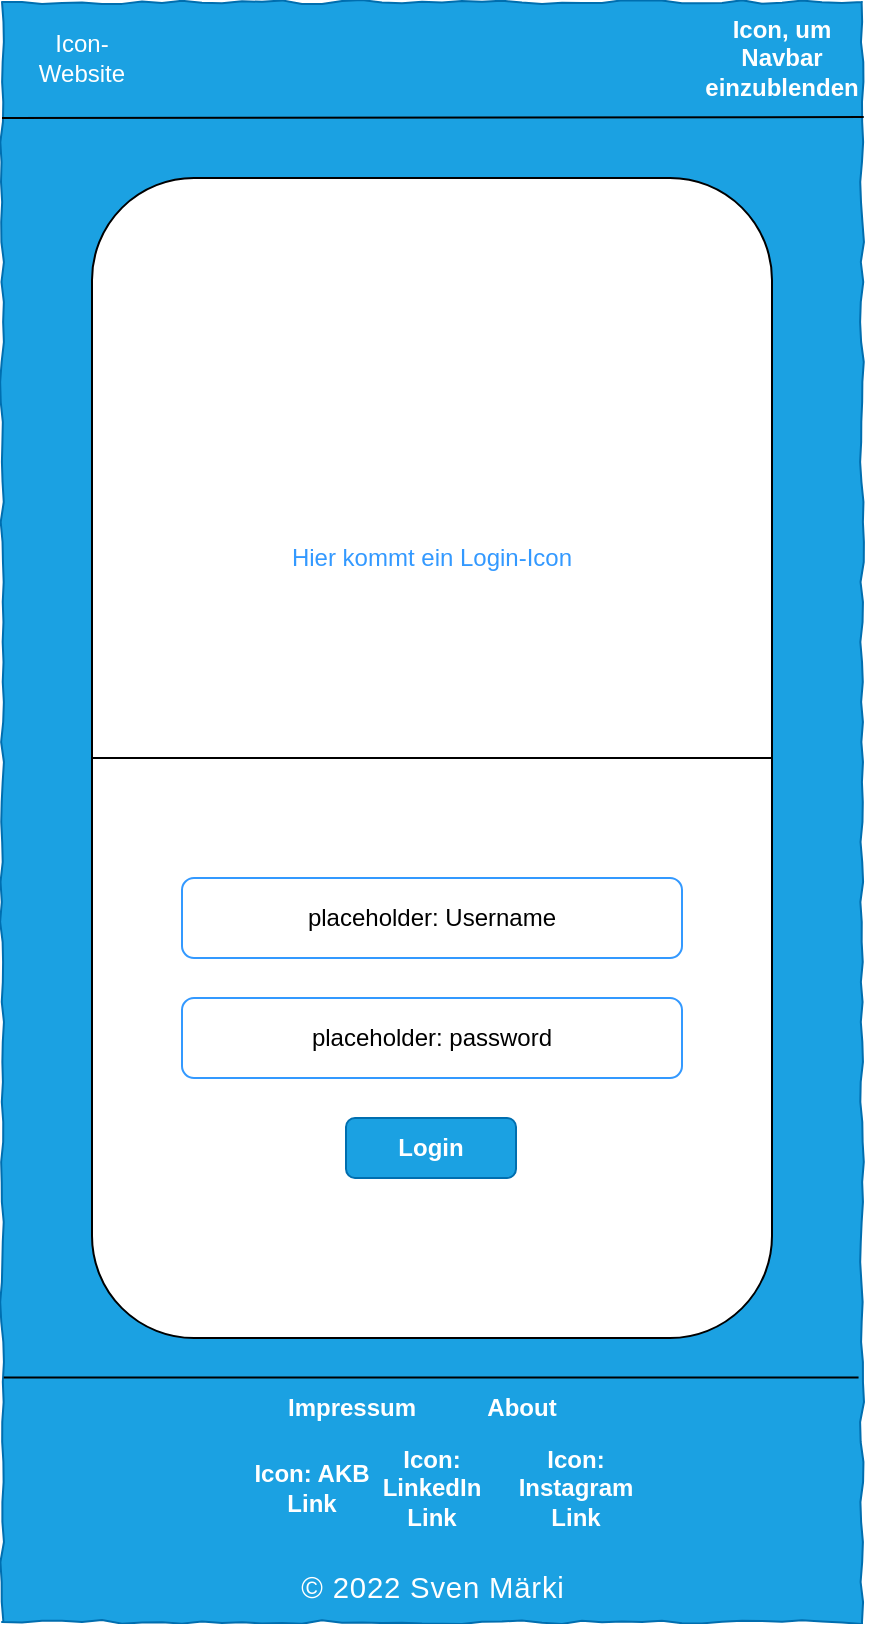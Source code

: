 <mxfile version="17.1.1" type="device" pages="6"><diagram id="uDrn2VAuS1iqTFzdgiH4" name="login.html"><mxGraphModel dx="1738" dy="1748" grid="1" gridSize="10" guides="1" tooltips="1" connect="1" arrows="1" fold="1" page="1" pageScale="1" pageWidth="1169" pageHeight="827" math="0" shadow="0"><root><mxCell id="0QZSMF7oNF9DKJpQphe0-0"/><mxCell id="0QZSMF7oNF9DKJpQphe0-1" parent="0QZSMF7oNF9DKJpQphe0-0"/><mxCell id="Nr0O8_KpBbtlm4_GWnCZ-0" value="" style="whiteSpace=wrap;html=1;rounded=0;shadow=0;labelBackgroundColor=none;strokeColor=#006EAF;strokeWidth=1;fillColor=#1ba1e2;fontFamily=Verdana;fontSize=12;fontColor=#ffffff;align=center;comic=1;rotation=0;fontStyle=1" parent="0QZSMF7oNF9DKJpQphe0-1" vertex="1"><mxGeometry x="370" y="-818" width="430" height="810" as="geometry"/></mxCell><mxCell id="rvAwYwOY7KPA7jyMaMHZ-0" value="" style="rounded=1;whiteSpace=wrap;html=1;" parent="0QZSMF7oNF9DKJpQphe0-1" vertex="1"><mxGeometry x="415" y="-730" width="340" height="580" as="geometry"/></mxCell><mxCell id="rvAwYwOY7KPA7jyMaMHZ-1" value="" style="endArrow=none;html=1;rounded=0;exitX=0;exitY=0.5;exitDx=0;exitDy=0;entryX=1;entryY=0.5;entryDx=0;entryDy=0;" parent="0QZSMF7oNF9DKJpQphe0-1" source="rvAwYwOY7KPA7jyMaMHZ-0" target="rvAwYwOY7KPA7jyMaMHZ-0" edge="1"><mxGeometry width="50" height="50" relative="1" as="geometry"><mxPoint x="640" y="-420" as="sourcePoint"/><mxPoint x="690" y="-470" as="targetPoint"/></mxGeometry></mxCell><mxCell id="rvAwYwOY7KPA7jyMaMHZ-2" value="placeholder: Username" style="rounded=1;whiteSpace=wrap;html=1;strokeColor=#3399FF;" parent="0QZSMF7oNF9DKJpQphe0-1" vertex="1"><mxGeometry x="460" y="-380" width="250" height="40" as="geometry"/></mxCell><mxCell id="rvAwYwOY7KPA7jyMaMHZ-3" value="placeholder: password" style="rounded=1;whiteSpace=wrap;html=1;strokeColor=#3399FF;" parent="0QZSMF7oNF9DKJpQphe0-1" vertex="1"><mxGeometry x="460" y="-320" width="250" height="40" as="geometry"/></mxCell><mxCell id="rvAwYwOY7KPA7jyMaMHZ-4" value="&lt;b&gt;Login&lt;/b&gt;" style="rounded=1;whiteSpace=wrap;html=1;fillColor=#1ba1e2;fontColor=#ffffff;strokeColor=#006EAF;" parent="0QZSMF7oNF9DKJpQphe0-1" vertex="1"><mxGeometry x="542" y="-260" width="85" height="30" as="geometry"/></mxCell><mxCell id="rvAwYwOY7KPA7jyMaMHZ-6" value="Noch keinen Account?" style="text;html=1;align=center;verticalAlign=middle;whiteSpace=wrap;rounded=0;fontStyle=1;fontColor=#FFFFFF;" parent="0QZSMF7oNF9DKJpQphe0-1" vertex="1"><mxGeometry x="537.5" y="-210" width="95" height="30" as="geometry"/></mxCell><mxCell id="rvAwYwOY7KPA7jyMaMHZ-9" value="&lt;font color=&quot;#3399ff&quot;&gt;Hier kommt ein Login-Icon&lt;/font&gt;" style="text;html=1;strokeColor=none;fillColor=none;align=center;verticalAlign=middle;whiteSpace=wrap;rounded=0;fontColor=#FFFFFF;" parent="0QZSMF7oNF9DKJpQphe0-1" vertex="1"><mxGeometry x="505" y="-600" width="160" height="120" as="geometry"/></mxCell><mxCell id="bfVQ_X5eumAbaHClw9Iv-0" value="" style="endArrow=none;html=1;rounded=0;fontColor=#FFFFFF;entryX=0.002;entryY=0.849;entryDx=0;entryDy=0;entryPerimeter=0;exitX=0.996;exitY=0.849;exitDx=0;exitDy=0;exitPerimeter=0;" parent="0QZSMF7oNF9DKJpQphe0-1" edge="1" target="Nr0O8_KpBbtlm4_GWnCZ-0" source="Nr0O8_KpBbtlm4_GWnCZ-0"><mxGeometry width="50" height="50" relative="1" as="geometry"><mxPoint x="800" y="-100" as="sourcePoint"/><mxPoint x="370" y="-100" as="targetPoint"/><Array as="points"/></mxGeometry></mxCell><mxCell id="3Tgw71qf3pjT22XTwHvk-0" value="&lt;span lang=&quot;DE-CH&quot; style=&quot;font-size: 11.0pt ; font-family: &amp;#34;arial&amp;#34; , sans-serif ; letter-spacing: 0.3pt&quot;&gt;© 2022 Sven Märki&lt;/span&gt;" style="text;html=1;strokeColor=none;fillColor=none;align=center;verticalAlign=middle;whiteSpace=wrap;rounded=0;labelBackgroundColor=none;fontColor=#FFFFFF;" parent="0QZSMF7oNF9DKJpQphe0-1" vertex="1"><mxGeometry x="517.5" y="-40" width="135" height="30" as="geometry"/></mxCell><mxCell id="-38mVU4Avw8Ag-d1LNGX-0" value="Icon: LinkedIn Link" style="text;html=1;strokeColor=none;fillColor=none;align=center;verticalAlign=middle;whiteSpace=wrap;rounded=0;labelBackgroundColor=none;fontColor=#FFFFFF;fontStyle=1" parent="0QZSMF7oNF9DKJpQphe0-1" vertex="1"><mxGeometry x="555" y="-90" width="60" height="30" as="geometry"/></mxCell><mxCell id="aXI9LmrVZyFIU83ISth0-0" value="Icon: Instagram Link" style="text;html=1;strokeColor=none;fillColor=none;align=center;verticalAlign=middle;whiteSpace=wrap;rounded=0;labelBackgroundColor=none;fontColor=#FFFFFF;fontStyle=1" parent="0QZSMF7oNF9DKJpQphe0-1" vertex="1"><mxGeometry x="627" y="-90" width="60" height="30" as="geometry"/></mxCell><mxCell id="aXI9LmrVZyFIU83ISth0-1" value="Icon: AKB Link" style="text;html=1;strokeColor=none;fillColor=none;align=center;verticalAlign=middle;whiteSpace=wrap;rounded=0;labelBackgroundColor=none;fontColor=#FFFFFF;fontStyle=1" parent="0QZSMF7oNF9DKJpQphe0-1" vertex="1"><mxGeometry x="495" y="-90" width="60" height="30" as="geometry"/></mxCell><mxCell id="uGEtUvYd-7pW34ZJV0po-0" value="Impressum" style="text;html=1;strokeColor=none;fillColor=none;align=center;verticalAlign=middle;whiteSpace=wrap;rounded=0;labelBackgroundColor=none;fontColor=#FFFFFF;fontStyle=1" parent="0QZSMF7oNF9DKJpQphe0-1" vertex="1"><mxGeometry x="515" y="-130" width="60" height="30" as="geometry"/></mxCell><mxCell id="JUR1ePd3QZCk-42pqRSl-0" value="&lt;b&gt;About&lt;/b&gt;" style="text;html=1;strokeColor=none;fillColor=none;align=center;verticalAlign=middle;whiteSpace=wrap;rounded=0;labelBackgroundColor=none;fontColor=#FFFFFF;" parent="0QZSMF7oNF9DKJpQphe0-1" vertex="1"><mxGeometry x="600" y="-130" width="60" height="30" as="geometry"/></mxCell><mxCell id="yXPVRcRyI4J-ZI_I9Owb-0" value="" style="endArrow=none;html=1;rounded=0;exitX=0;exitY=0.5;exitDx=0;exitDy=0;entryX=1.002;entryY=0.071;entryDx=0;entryDy=0;entryPerimeter=0;" edge="1" parent="0QZSMF7oNF9DKJpQphe0-1" target="Nr0O8_KpBbtlm4_GWnCZ-0"><mxGeometry width="50" height="50" relative="1" as="geometry"><mxPoint x="370" y="-760" as="sourcePoint"/><mxPoint x="710" y="-760" as="targetPoint"/></mxGeometry></mxCell><mxCell id="yXPVRcRyI4J-ZI_I9Owb-3" value="Icon, um Navbar einzublenden" style="text;html=1;strokeColor=none;fillColor=none;align=center;verticalAlign=middle;whiteSpace=wrap;rounded=0;labelBackgroundColor=none;fontColor=#FFFFFF;fontStyle=1" vertex="1" parent="0QZSMF7oNF9DKJpQphe0-1"><mxGeometry x="730" y="-810" width="60" height="40" as="geometry"/></mxCell><mxCell id="-ZuN7m5ltg0YtWaAyHYk-0" value="Icon-Website" style="text;html=1;strokeColor=none;fillColor=none;align=center;verticalAlign=middle;whiteSpace=wrap;rounded=0;fontColor=#FFFFFF;" vertex="1" parent="0QZSMF7oNF9DKJpQphe0-1"><mxGeometry x="380" y="-815" width="60" height="50" as="geometry"/></mxCell></root></mxGraphModel></diagram><diagram id="C6HWnx5iGKoL6EBo_3Ok" name="signUp.html"><mxGraphModel dx="1676" dy="2543" grid="1" gridSize="10" guides="1" tooltips="1" connect="1" arrows="1" fold="1" page="1" pageScale="1" pageWidth="1169" pageHeight="827" math="0" shadow="0"><root><mxCell id="OIQXO7YFe0rKXT1aYDIG-0"/><mxCell id="OIQXO7YFe0rKXT1aYDIG-1" parent="OIQXO7YFe0rKXT1aYDIG-0"/><mxCell id="gTWdghOhBY9E2PQ9JGUL-0" value="" style="whiteSpace=wrap;html=1;rounded=0;shadow=0;labelBackgroundColor=none;strokeColor=#006EAF;strokeWidth=1;fillColor=#1ba1e2;fontFamily=Verdana;fontSize=12;fontColor=#ffffff;align=center;comic=1;rotation=0;" parent="OIQXO7YFe0rKXT1aYDIG-1" vertex="1"><mxGeometry x="370" y="-850" width="430" height="842" as="geometry"/></mxCell><mxCell id="gTWdghOhBY9E2PQ9JGUL-1" value="" style="rounded=1;whiteSpace=wrap;html=1;" parent="OIQXO7YFe0rKXT1aYDIG-1" vertex="1"><mxGeometry x="415" y="-740" width="340" height="570" as="geometry"/></mxCell><mxCell id="gTWdghOhBY9E2PQ9JGUL-3" value="placeholder:E-Mail" style="rounded=1;whiteSpace=wrap;html=1;strokeColor=#3399FF;" parent="OIQXO7YFe0rKXT1aYDIG-1" vertex="1"><mxGeometry x="446.25" y="-330" width="287.5" height="40" as="geometry"/></mxCell><mxCell id="gTWdghOhBY9E2PQ9JGUL-5" value="&lt;b&gt;Login&lt;/b&gt;" style="rounded=1;whiteSpace=wrap;html=1;fillColor=#1ba1e2;fontColor=#ffffff;strokeColor=#006EAF;" parent="OIQXO7YFe0rKXT1aYDIG-1" vertex="1"><mxGeometry x="542.5" y="-230" width="85" height="30" as="geometry"/></mxCell><mxCell id="TWF0wCTOI8uKhqfVEgQm-2" value="&lt;font color=&quot;#33001a&quot;&gt;placeholder: Nachname&lt;/font&gt;" style="rounded=1;whiteSpace=wrap;html=1;strokeColor=#3399FF;" parent="OIQXO7YFe0rKXT1aYDIG-1" vertex="1"><mxGeometry x="600" y="-434" width="133.75" height="40" as="geometry"/></mxCell><mxCell id="TWF0wCTOI8uKhqfVEgQm-4" value="&lt;font color=&quot;#33001a&quot;&gt;placeholder: Vorname&lt;/font&gt;" style="rounded=1;whiteSpace=wrap;html=1;fillColor=#FFFFFF;fontColor=#ffffff;strokeColor=#3399FF;gradientColor=none;" parent="OIQXO7YFe0rKXT1aYDIG-1" vertex="1"><mxGeometry x="441.25" y="-434" width="133.75" height="40" as="geometry"/></mxCell><mxCell id="TWF0wCTOI8uKhqfVEgQm-5" value="placeholder:Geburtsdatum" style="rounded=1;whiteSpace=wrap;html=1;strokeColor=#3399FF;" parent="OIQXO7YFe0rKXT1aYDIG-1" vertex="1"><mxGeometry x="446.25" y="-380" width="287.5" height="40" as="geometry"/></mxCell><mxCell id="TWF0wCTOI8uKhqfVEgQm-6" value="placeholder: password" style="rounded=1;whiteSpace=wrap;html=1;strokeColor=#3399FF;" parent="OIQXO7YFe0rKXT1aYDIG-1" vertex="1"><mxGeometry x="446.25" y="-280" width="287.5" height="40" as="geometry"/></mxCell><mxCell id="FZK2IjM4hmFi1d_2ONZW-0" value="" style="endArrow=none;html=1;rounded=0;exitX=0;exitY=0.5;exitDx=0;exitDy=0;entryX=1;entryY=0.5;entryDx=0;entryDy=0;" parent="OIQXO7YFe0rKXT1aYDIG-1" edge="1"><mxGeometry width="50" height="50" relative="1" as="geometry"><mxPoint x="415" y="-460" as="sourcePoint"/><mxPoint x="755" y="-460" as="targetPoint"/></mxGeometry></mxCell><mxCell id="DATHxEKbfQeFnkciLBzh-0" value="&lt;font color=&quot;#3399ff&quot;&gt;Hier kommt ein Login-Icon&lt;/font&gt;" style="text;html=1;strokeColor=none;fillColor=none;align=center;verticalAlign=middle;whiteSpace=wrap;rounded=0;fontColor=#ffffff;" parent="OIQXO7YFe0rKXT1aYDIG-1" vertex="1"><mxGeometry x="505" y="-650" width="160" height="120" as="geometry"/></mxCell><mxCell id="lUcJc9Gj1h1EmwI8CWzh-0" value="" style="endArrow=none;html=1;rounded=0;fontColor=#FFFFFF;entryX=0.002;entryY=0.849;entryDx=0;entryDy=0;entryPerimeter=0;exitX=0.996;exitY=0.849;exitDx=0;exitDy=0;exitPerimeter=0;" edge="1" parent="OIQXO7YFe0rKXT1aYDIG-1"><mxGeometry width="50" height="50" relative="1" as="geometry"><mxPoint x="798.28" y="-130.31" as="sourcePoint"/><mxPoint x="370.86" y="-130.31" as="targetPoint"/><Array as="points"/></mxGeometry></mxCell><mxCell id="lUcJc9Gj1h1EmwI8CWzh-1" value="&lt;span lang=&quot;DE-CH&quot; style=&quot;font-size: 11.0pt ; font-family: &amp;#34;arial&amp;#34; , sans-serif ; letter-spacing: 0.3pt&quot;&gt;© 2022 Sven Märki&lt;/span&gt;" style="text;html=1;strokeColor=none;fillColor=none;align=center;verticalAlign=middle;whiteSpace=wrap;rounded=0;labelBackgroundColor=none;fontColor=#FFFFFF;" vertex="1" parent="OIQXO7YFe0rKXT1aYDIG-1"><mxGeometry x="517.5" y="-40" width="135" height="30" as="geometry"/></mxCell><mxCell id="lUcJc9Gj1h1EmwI8CWzh-2" value="Icon: LinkedIn Link" style="text;html=1;strokeColor=none;fillColor=none;align=center;verticalAlign=middle;whiteSpace=wrap;rounded=0;labelBackgroundColor=none;fontColor=#FFFFFF;fontStyle=1" vertex="1" parent="OIQXO7YFe0rKXT1aYDIG-1"><mxGeometry x="555" y="-90" width="60" height="30" as="geometry"/></mxCell><mxCell id="lUcJc9Gj1h1EmwI8CWzh-3" value="Icon: Instagram Link" style="text;html=1;strokeColor=none;fillColor=none;align=center;verticalAlign=middle;whiteSpace=wrap;rounded=0;labelBackgroundColor=none;fontColor=#FFFFFF;fontStyle=1" vertex="1" parent="OIQXO7YFe0rKXT1aYDIG-1"><mxGeometry x="627" y="-90" width="60" height="30" as="geometry"/></mxCell><mxCell id="lUcJc9Gj1h1EmwI8CWzh-4" value="Icon: AKB Link" style="text;html=1;strokeColor=none;fillColor=none;align=center;verticalAlign=middle;whiteSpace=wrap;rounded=0;labelBackgroundColor=none;fontColor=#FFFFFF;fontStyle=1" vertex="1" parent="OIQXO7YFe0rKXT1aYDIG-1"><mxGeometry x="495" y="-90" width="60" height="30" as="geometry"/></mxCell><mxCell id="lUcJc9Gj1h1EmwI8CWzh-5" value="Impressum" style="text;html=1;strokeColor=none;fillColor=none;align=center;verticalAlign=middle;whiteSpace=wrap;rounded=0;labelBackgroundColor=none;fontColor=#FFFFFF;fontStyle=1" vertex="1" parent="OIQXO7YFe0rKXT1aYDIG-1"><mxGeometry x="515" y="-130" width="60" height="30" as="geometry"/></mxCell><mxCell id="lUcJc9Gj1h1EmwI8CWzh-6" value="&lt;b&gt;About&lt;/b&gt;" style="text;html=1;strokeColor=none;fillColor=none;align=center;verticalAlign=middle;whiteSpace=wrap;rounded=0;labelBackgroundColor=none;fontColor=#FFFFFF;" vertex="1" parent="OIQXO7YFe0rKXT1aYDIG-1"><mxGeometry x="600" y="-130" width="60" height="30" as="geometry"/></mxCell><mxCell id="kJJpol7NvJTwwe18OhTW-0" value="" style="endArrow=none;html=1;rounded=0;exitX=0;exitY=0.5;exitDx=0;exitDy=0;entryX=1.002;entryY=0.071;entryDx=0;entryDy=0;entryPerimeter=0;" edge="1" parent="OIQXO7YFe0rKXT1aYDIG-1"><mxGeometry width="50" height="50" relative="1" as="geometry"><mxPoint x="370" y="-777" as="sourcePoint"/><mxPoint x="800.86" y="-777.49" as="targetPoint"/></mxGeometry></mxCell><mxCell id="kJJpol7NvJTwwe18OhTW-1" value="Icon, um Navbar einzublenden" style="text;html=1;strokeColor=none;fillColor=none;align=center;verticalAlign=middle;whiteSpace=wrap;rounded=0;labelBackgroundColor=none;fontColor=#FFFFFF;fontStyle=1" vertex="1" parent="OIQXO7YFe0rKXT1aYDIG-1"><mxGeometry x="730" y="-827" width="60" height="40" as="geometry"/></mxCell><mxCell id="ZhcCIF_MdkpiSE1QCXMY-0" value="Icon-Website" style="text;html=1;strokeColor=none;fillColor=none;align=center;verticalAlign=middle;whiteSpace=wrap;rounded=0;fontColor=#FFFFFF;" vertex="1" parent="OIQXO7YFe0rKXT1aYDIG-1"><mxGeometry x="381.25" y="-832" width="60" height="50" as="geometry"/></mxCell></root></mxGraphModel></diagram><diagram id="jwr7mrslD7U71PvZVnmD" name="home.html"><mxGraphModel dx="2760" dy="2374" grid="1" gridSize="10" guides="1" tooltips="1" connect="1" arrows="1" fold="1" page="1" pageScale="1" pageWidth="1169" pageHeight="827" math="0" shadow="0"><root><mxCell id="Pl6siS6iw_VrmpaXXn27-0"/><mxCell id="Pl6siS6iw_VrmpaXXn27-1" parent="Pl6siS6iw_VrmpaXXn27-0"/><mxCell id="IbfxGUN8EWHcuCFl781H-0" value="" style="whiteSpace=wrap;html=1;rounded=0;shadow=0;labelBackgroundColor=none;strokeColor=#006EAF;strokeWidth=1;fillColor=#1ba1e2;fontFamily=Verdana;fontSize=12;fontColor=#ffffff;align=center;comic=1;rotation=0;" parent="Pl6siS6iw_VrmpaXXn27-1" vertex="1"><mxGeometry x="340" y="-818" width="430" height="810" as="geometry"/></mxCell><mxCell id="IbfxGUN8EWHcuCFl781H-1" value="" style="endArrow=none;html=1;rounded=0;fontColor=#FFFFFF;entryX=-0.001;entryY=0.089;entryDx=0;entryDy=0;entryPerimeter=0;exitX=1.001;exitY=0.092;exitDx=0;exitDy=0;exitPerimeter=0;" parent="Pl6siS6iw_VrmpaXXn27-1" source="IbfxGUN8EWHcuCFl781H-0" target="IbfxGUN8EWHcuCFl781H-0" edge="1"><mxGeometry width="50" height="50" relative="1" as="geometry"><mxPoint x="1080" y="-728" as="sourcePoint"/><mxPoint x="20" y="-728" as="targetPoint"/><Array as="points"/></mxGeometry></mxCell><mxCell id="IbfxGUN8EWHcuCFl781H-3" value="" style="rounded=1;whiteSpace=wrap;html=1;labelBackgroundColor=#33001A;fontColor=#FFFFFF;" parent="Pl6siS6iw_VrmpaXXn27-1" vertex="1"><mxGeometry x="370" y="-720" width="370" height="575" as="geometry"/></mxCell><mxCell id="IbfxGUN8EWHcuCFl781H-4" value="" style="endArrow=none;html=1;rounded=0;fontColor=#FFFFFF;" parent="Pl6siS6iw_VrmpaXXn27-1" edge="1"><mxGeometry width="50" height="50" relative="1" as="geometry"><mxPoint x="770" y="-120" as="sourcePoint"/><mxPoint x="340" y="-120" as="targetPoint"/><Array as="points"/></mxGeometry></mxCell><mxCell id="IbfxGUN8EWHcuCFl781H-5" value="Impressum" style="text;html=1;strokeColor=none;fillColor=none;align=center;verticalAlign=middle;whiteSpace=wrap;rounded=0;labelBackgroundColor=none;fontColor=#FFFFFF;fontStyle=1" parent="Pl6siS6iw_VrmpaXXn27-1" vertex="1"><mxGeometry x="480" y="-120" width="60" height="30" as="geometry"/></mxCell><mxCell id="IbfxGUN8EWHcuCFl781H-6" value="&lt;b&gt;About&lt;/b&gt;" style="text;html=1;strokeColor=none;fillColor=none;align=center;verticalAlign=middle;whiteSpace=wrap;rounded=0;labelBackgroundColor=none;fontColor=#FFFFFF;" parent="Pl6siS6iw_VrmpaXXn27-1" vertex="1"><mxGeometry x="555" y="-120" width="60" height="30" as="geometry"/></mxCell><mxCell id="IbfxGUN8EWHcuCFl781H-7" value="&lt;span lang=&quot;DE-CH&quot; style=&quot;font-size: 11.0pt ; font-family: &amp;#34;arial&amp;#34; , sans-serif ; letter-spacing: 0.3pt&quot;&gt;© 2022 Sven Märki&lt;/span&gt;" style="text;html=1;strokeColor=none;fillColor=none;align=center;verticalAlign=middle;whiteSpace=wrap;rounded=0;labelBackgroundColor=none;fontColor=#FFFFFF;" parent="Pl6siS6iw_VrmpaXXn27-1" vertex="1"><mxGeometry x="480" y="-38" width="135" height="30" as="geometry"/></mxCell><mxCell id="IbfxGUN8EWHcuCFl781H-8" value="Icon: LinkedIn Link" style="text;html=1;strokeColor=none;fillColor=none;align=center;verticalAlign=middle;whiteSpace=wrap;rounded=0;labelBackgroundColor=none;fontColor=#FFFFFF;fontStyle=1" parent="Pl6siS6iw_VrmpaXXn27-1" vertex="1"><mxGeometry x="585" y="-80" width="60" height="30" as="geometry"/></mxCell><mxCell id="IbfxGUN8EWHcuCFl781H-9" value="Icon: Instagram Link" style="text;html=1;strokeColor=none;fillColor=none;align=center;verticalAlign=middle;whiteSpace=wrap;rounded=0;labelBackgroundColor=none;fontColor=#FFFFFF;fontStyle=1" parent="Pl6siS6iw_VrmpaXXn27-1" vertex="1"><mxGeometry x="520" y="-80" width="60" height="30" as="geometry"/></mxCell><mxCell id="IbfxGUN8EWHcuCFl781H-10" value="Icon: AKB Link" style="text;html=1;strokeColor=none;fillColor=none;align=center;verticalAlign=middle;whiteSpace=wrap;rounded=0;labelBackgroundColor=none;fontColor=#FFFFFF;fontStyle=1" parent="Pl6siS6iw_VrmpaXXn27-1" vertex="1"><mxGeometry x="460" y="-80" width="60" height="30" as="geometry"/></mxCell><mxCell id="IbfxGUN8EWHcuCFl781H-11" value="Icon-Website" style="text;html=1;strokeColor=none;fillColor=none;align=center;verticalAlign=middle;whiteSpace=wrap;rounded=0;fontColor=#FFFFFF;" parent="Pl6siS6iw_VrmpaXXn27-1" vertex="1"><mxGeometry x="350" y="-808" width="60" height="50" as="geometry"/></mxCell><mxCell id="nAFttpQR75Tgv8HGsGZ7-0" value="&lt;p class=&quot;MsoNormal&quot;&gt;&lt;font style=&quot;font-size: 25px&quot;&gt;URL Finder is a website where you can save web links with a picture and&lt;br/&gt;a description. Unlike your browser's bookmarks, the links open immediately in a&lt;br/&gt;new tab. With your own login, you can start right away!&lt;/font&gt;&lt;/p&gt;" style="text;html=1;strokeColor=none;fillColor=none;align=center;verticalAlign=middle;whiteSpace=wrap;rounded=0;labelBackgroundColor=none;fontSize=11;fontColor=#33001A;" parent="Pl6siS6iw_VrmpaXXn27-1" vertex="1"><mxGeometry x="395" y="-690" width="320" height="260" as="geometry"/></mxCell><mxCell id="nAFttpQR75Tgv8HGsGZ7-1" value="Bild vom Logo" style="rounded=0;whiteSpace=wrap;html=1;labelBackgroundColor=none;fontSize=25;fontColor=#33001A;" parent="Pl6siS6iw_VrmpaXXn27-1" vertex="1"><mxGeometry x="425" y="-390" width="250" height="210" as="geometry"/></mxCell><mxCell id="oTQi-9Wu61X-GVjbYd7A-0" value="Icon, um Navbar einzublenden" style="text;html=1;strokeColor=none;fillColor=none;align=center;verticalAlign=middle;whiteSpace=wrap;rounded=0;labelBackgroundColor=none;fontColor=#FFFFFF;fontStyle=1" vertex="1" parent="Pl6siS6iw_VrmpaXXn27-1"><mxGeometry x="700" y="-803" width="60" height="40" as="geometry"/></mxCell></root></mxGraphModel></diagram><diagram name="links.html" id="03018318-947c-dd8e-b7a3-06fadd420f32"><mxGraphModel dx="2015" dy="1768" grid="1" gridSize="10" guides="1" tooltips="1" connect="1" arrows="1" fold="1" page="1" pageScale="1" pageWidth="1100" pageHeight="850" background="none" math="0" shadow="0"><root><mxCell id="0"/><mxCell id="1" parent="0"/><mxCell id="14GZftbFX1iDtd89JR-C-1" value="" style="whiteSpace=wrap;html=1;rounded=0;shadow=0;labelBackgroundColor=none;strokeColor=#006EAF;strokeWidth=1;fillColor=#1ba1e2;fontFamily=Verdana;fontSize=12;fontColor=#ffffff;align=center;comic=1;rotation=0;" parent="1" vertex="1"><mxGeometry x="340" y="-830" width="420" height="810" as="geometry"/></mxCell><mxCell id="6IoZguFlgctDeqLVOALo-1" value="" style="endArrow=none;html=1;rounded=0;fontColor=#FFFFFF;entryX=-0.001;entryY=0.089;entryDx=0;entryDy=0;entryPerimeter=0;exitX=1.001;exitY=0.092;exitDx=0;exitDy=0;exitPerimeter=0;" parent="1" source="14GZftbFX1iDtd89JR-C-1" target="14GZftbFX1iDtd89JR-C-1" edge="1"><mxGeometry width="50" height="50" relative="1" as="geometry"><mxPoint x="1080" y="-740" as="sourcePoint"/><mxPoint x="20" y="-740" as="targetPoint"/><Array as="points"/></mxGeometry></mxCell><mxCell id="6IoZguFlgctDeqLVOALo-4" value="" style="rounded=1;whiteSpace=wrap;html=1;labelBackgroundColor=#33001A;fontColor=#FFFFFF;" parent="1" vertex="1"><mxGeometry x="370" y="-750" width="360" height="615" as="geometry"/></mxCell><mxCell id="6IoZguFlgctDeqLVOALo-5" value="" style="endArrow=none;html=1;rounded=0;fontColor=#FFFFFF;" parent="1" edge="1"><mxGeometry width="50" height="50" relative="1" as="geometry"><mxPoint x="760" y="-130" as="sourcePoint"/><mxPoint x="340" y="-130" as="targetPoint"/><Array as="points"/></mxGeometry></mxCell><mxCell id="6IoZguFlgctDeqLVOALo-6" value="Impressum" style="text;html=1;strokeColor=none;fillColor=none;align=center;verticalAlign=middle;whiteSpace=wrap;rounded=0;labelBackgroundColor=none;fontColor=#FFFFFF;fontStyle=1" parent="1" vertex="1"><mxGeometry x="480" y="-130" width="60" height="30" as="geometry"/></mxCell><mxCell id="6IoZguFlgctDeqLVOALo-7" value="&lt;b&gt;About&lt;/b&gt;" style="text;html=1;strokeColor=none;fillColor=none;align=center;verticalAlign=middle;whiteSpace=wrap;rounded=0;labelBackgroundColor=none;fontColor=#FFFFFF;" parent="1" vertex="1"><mxGeometry x="560" y="-130" width="60" height="30" as="geometry"/></mxCell><mxCell id="6IoZguFlgctDeqLVOALo-8" value="&lt;span lang=&quot;DE-CH&quot; style=&quot;font-size: 11.0pt ; font-family: &amp;#34;arial&amp;#34; , sans-serif ; letter-spacing: 0.3pt&quot;&gt;© 2022 Sven Märki&lt;/span&gt;" style="text;html=1;strokeColor=none;fillColor=#1ba1e2;align=center;verticalAlign=middle;whiteSpace=wrap;rounded=0;labelBackgroundColor=none;fontColor=#ffffff;" parent="1" vertex="1"><mxGeometry x="470" y="-50" width="135" height="30" as="geometry"/></mxCell><mxCell id="6IoZguFlgctDeqLVOALo-12" value="Icon: LinkedIn Link" style="text;html=1;strokeColor=none;fillColor=none;align=center;verticalAlign=middle;whiteSpace=wrap;rounded=0;labelBackgroundColor=none;fontColor=#FFFFFF;fontStyle=1" parent="1" vertex="1"><mxGeometry x="570" y="-90" width="60" height="30" as="geometry"/></mxCell><mxCell id="6IoZguFlgctDeqLVOALo-13" value="Icon: Instagram Link" style="text;html=1;strokeColor=none;fillColor=none;align=center;verticalAlign=middle;whiteSpace=wrap;rounded=0;labelBackgroundColor=none;fontColor=#FFFFFF;fontStyle=1" parent="1" vertex="1"><mxGeometry x="510" y="-90" width="60" height="30" as="geometry"/></mxCell><mxCell id="6IoZguFlgctDeqLVOALo-14" value="Icon: AKB Link" style="text;html=1;strokeColor=none;fillColor=none;align=center;verticalAlign=middle;whiteSpace=wrap;rounded=0;labelBackgroundColor=none;fontColor=#FFFFFF;fontStyle=1" parent="1" vertex="1"><mxGeometry x="450" y="-90" width="60" height="30" as="geometry"/></mxCell><mxCell id="QZonDQBia2RvJufDUAIH-1" value="Icon-Website" style="text;html=1;strokeColor=none;fillColor=none;align=center;verticalAlign=middle;whiteSpace=wrap;rounded=0;fontColor=#FFFFFF;" parent="1" vertex="1"><mxGeometry x="340" y="-820" width="60" height="50" as="geometry"/></mxCell><mxCell id="bsEBWXxTA90xchMZ1YpT-1" value="Bild" style="rounded=0;whiteSpace=wrap;html=1;labelBackgroundColor=none;fontSize=30;fontColor=#33001A;" parent="1" vertex="1"><mxGeometry x="400" y="-650" width="120" height="80" as="geometry"/></mxCell><mxCell id="bsEBWXxTA90xchMZ1YpT-2" value="Link" style="text;html=1;strokeColor=none;fillColor=none;align=center;verticalAlign=middle;whiteSpace=wrap;rounded=0;labelBackgroundColor=none;fontSize=30;fontColor=#33001A;" parent="1" vertex="1"><mxGeometry x="400" y="-480" width="60" height="30" as="geometry"/></mxCell><mxCell id="bsEBWXxTA90xchMZ1YpT-3" value="&lt;font style=&quot;font-size: 11px&quot;&gt;Copy Field&lt;/font&gt;" style="rounded=0;whiteSpace=wrap;html=1;labelBackgroundColor=none;fontSize=30;fontColor=#33001A;" parent="1" vertex="1"><mxGeometry x="490" y="-480" width="30" height="30" as="geometry"/></mxCell><mxCell id="bsEBWXxTA90xchMZ1YpT-4" value="Bild" style="rounded=0;whiteSpace=wrap;html=1;labelBackgroundColor=none;fontSize=30;fontColor=#33001A;" parent="1" vertex="1"><mxGeometry x="580" y="-650" width="120" height="80" as="geometry"/></mxCell><mxCell id="bsEBWXxTA90xchMZ1YpT-10" value="&lt;font style=&quot;font-size: 11px&quot;&gt;Copy Field&lt;/font&gt;" style="rounded=0;whiteSpace=wrap;html=1;labelBackgroundColor=none;fontSize=30;fontColor=#33001A;" parent="1" vertex="1"><mxGeometry x="670" y="-480" width="30" height="30" as="geometry"/></mxCell><mxCell id="bsEBWXxTA90xchMZ1YpT-13" value="Link" style="text;html=1;strokeColor=none;fillColor=none;align=center;verticalAlign=middle;whiteSpace=wrap;rounded=0;labelBackgroundColor=none;fontSize=30;fontColor=#33001A;" parent="1" vertex="1"><mxGeometry x="580" y="-480" width="60" height="30" as="geometry"/></mxCell><mxCell id="bsEBWXxTA90xchMZ1YpT-15" value="&lt;span&gt;Description&lt;/span&gt;" style="rounded=0;whiteSpace=wrap;html=1;labelBackgroundColor=none;fontSize=11;fontColor=#33001A;" parent="1" vertex="1"><mxGeometry x="400" y="-560" width="120" height="60" as="geometry"/></mxCell><mxCell id="bsEBWXxTA90xchMZ1YpT-16" value="&lt;span&gt;Description&lt;/span&gt;" style="rounded=0;whiteSpace=wrap;html=1;labelBackgroundColor=none;fontSize=11;fontColor=#33001A;" parent="1" vertex="1"><mxGeometry x="580" y="-560" width="120" height="60" as="geometry"/></mxCell><mxCell id="bsEBWXxTA90xchMZ1YpT-21" value="Bild" style="rounded=0;whiteSpace=wrap;html=1;labelBackgroundColor=none;fontSize=30;fontColor=#33001A;" parent="1" vertex="1"><mxGeometry x="580" y="-425" width="120" height="80" as="geometry"/></mxCell><mxCell id="bsEBWXxTA90xchMZ1YpT-22" value="Bild" style="rounded=0;whiteSpace=wrap;html=1;labelBackgroundColor=none;fontSize=30;fontColor=#33001A;" parent="1" vertex="1"><mxGeometry x="400" y="-425" width="120" height="80" as="geometry"/></mxCell><mxCell id="bsEBWXxTA90xchMZ1YpT-26" value="Description" style="rounded=0;whiteSpace=wrap;html=1;labelBackgroundColor=none;fontSize=11;fontColor=#33001A;" parent="1" vertex="1"><mxGeometry x="580" y="-330" width="120" height="60" as="geometry"/></mxCell><mxCell id="bsEBWXxTA90xchMZ1YpT-27" value="Description" style="rounded=0;whiteSpace=wrap;html=1;labelBackgroundColor=none;fontSize=11;fontColor=#33001A;" parent="1" vertex="1"><mxGeometry x="400" y="-330" width="120" height="60" as="geometry"/></mxCell><mxCell id="bsEBWXxTA90xchMZ1YpT-32" value="Link" style="text;html=1;strokeColor=none;fillColor=none;align=center;verticalAlign=middle;whiteSpace=wrap;rounded=0;labelBackgroundColor=none;fontSize=30;fontColor=#33001A;" parent="1" vertex="1"><mxGeometry x="580" y="-250" width="60" height="30" as="geometry"/></mxCell><mxCell id="bsEBWXxTA90xchMZ1YpT-33" value="Link" style="text;html=1;strokeColor=none;fillColor=none;align=center;verticalAlign=middle;whiteSpace=wrap;rounded=0;labelBackgroundColor=none;fontSize=30;fontColor=#33001A;" parent="1" vertex="1"><mxGeometry x="400" y="-250" width="60" height="30" as="geometry"/></mxCell><mxCell id="bsEBWXxTA90xchMZ1YpT-36" value="&lt;font style=&quot;font-size: 11px&quot;&gt;Copy Field&lt;/font&gt;" style="rounded=0;whiteSpace=wrap;html=1;labelBackgroundColor=none;fontSize=30;fontColor=#33001A;" parent="1" vertex="1"><mxGeometry x="490" y="-250" width="30" height="30" as="geometry"/></mxCell><mxCell id="bsEBWXxTA90xchMZ1YpT-37" value="&lt;font style=&quot;font-size: 11px&quot;&gt;Copy Field&lt;/font&gt;" style="rounded=0;whiteSpace=wrap;html=1;labelBackgroundColor=none;fontSize=30;fontColor=#33001A;" parent="1" vertex="1"><mxGeometry x="670" y="-250" width="30" height="30" as="geometry"/></mxCell><mxCell id="77T0nDjaqZgwgxTtIDJ1-1" value="Icon, um Navbar einzublenden" style="text;html=1;strokeColor=none;fillColor=none;align=center;verticalAlign=middle;whiteSpace=wrap;rounded=0;labelBackgroundColor=none;fontColor=#FFFFFF;fontStyle=1" vertex="1" parent="1"><mxGeometry x="690" y="-815" width="60" height="40" as="geometry"/></mxCell></root></mxGraphModel></diagram><diagram id="gx71d9fRfUlenpu0d54z" name="impressum.html"><mxGraphModel dx="3910" dy="3019" grid="1" gridSize="10" guides="1" tooltips="1" connect="1" arrows="1" fold="1" page="1" pageScale="1" pageWidth="1169" pageHeight="827" math="0" shadow="0"><root><mxCell id="ynaWXdIPn-wFPY5OAfEH-0"/><mxCell id="ynaWXdIPn-wFPY5OAfEH-1" parent="ynaWXdIPn-wFPY5OAfEH-0"/><mxCell id="nmsxJwrI8eXGZrRjLTic-0" value="" style="whiteSpace=wrap;html=1;rounded=0;shadow=0;labelBackgroundColor=none;strokeColor=#006EAF;strokeWidth=1;fillColor=#1ba1e2;fontFamily=Verdana;fontSize=12;fontColor=#ffffff;align=center;comic=1;rotation=0;" parent="ynaWXdIPn-wFPY5OAfEH-1" vertex="1"><mxGeometry x="320" y="-819" width="560" height="810" as="geometry"/></mxCell><mxCell id="nmsxJwrI8eXGZrRjLTic-1" value="" style="endArrow=none;html=1;rounded=0;fontColor=#FFFFFF;entryX=-0.001;entryY=0.089;entryDx=0;entryDy=0;entryPerimeter=0;exitX=1.001;exitY=0.092;exitDx=0;exitDy=0;exitPerimeter=0;" parent="ynaWXdIPn-wFPY5OAfEH-1" source="nmsxJwrI8eXGZrRjLTic-0" target="nmsxJwrI8eXGZrRjLTic-0" edge="1"><mxGeometry width="50" height="50" relative="1" as="geometry"><mxPoint x="1091.06" y="-729" as="sourcePoint"/><mxPoint x="31.06" y="-729" as="targetPoint"/><Array as="points"/></mxGeometry></mxCell><mxCell id="nmsxJwrI8eXGZrRjLTic-2" value="&lt;span style=&quot;font-weight: 700&quot;&gt;Icon, um Navbar einzublenden&lt;/span&gt;" style="text;html=1;strokeColor=none;fillColor=none;align=center;verticalAlign=middle;whiteSpace=wrap;rounded=0;fontColor=#FFFFFF;" parent="ynaWXdIPn-wFPY5OAfEH-1" vertex="1"><mxGeometry x="810" y="-809" width="60" height="50" as="geometry"/></mxCell><mxCell id="nmsxJwrI8eXGZrRjLTic-3" value="" style="rounded=1;whiteSpace=wrap;html=1;labelBackgroundColor=#33001A;fontColor=#FFFFFF;" parent="ynaWXdIPn-wFPY5OAfEH-1" vertex="1"><mxGeometry x="360" y="-725" width="480" height="585" as="geometry"/></mxCell><mxCell id="nmsxJwrI8eXGZrRjLTic-4" value="" style="endArrow=none;html=1;rounded=0;fontColor=#FFFFFF;exitX=1.001;exitY=0.092;exitDx=0;exitDy=0;exitPerimeter=0;startArrow=none;" parent="ynaWXdIPn-wFPY5OAfEH-1" edge="1" source="nmsxJwrI8eXGZrRjLTic-6"><mxGeometry width="50" height="50" relative="1" as="geometry"><mxPoint x="1093.18" y="-107.57" as="sourcePoint"/><mxPoint x="320" y="-110" as="targetPoint"/><Array as="points"/></mxGeometry></mxCell><mxCell id="nmsxJwrI8eXGZrRjLTic-5" value="Impressum" style="text;html=1;strokeColor=none;fillColor=none;align=center;verticalAlign=middle;whiteSpace=wrap;rounded=0;labelBackgroundColor=none;fontColor=#FFFFFF;fontStyle=1" parent="ynaWXdIPn-wFPY5OAfEH-1" vertex="1"><mxGeometry x="520" y="-110" width="60" height="30" as="geometry"/></mxCell><mxCell id="nmsxJwrI8eXGZrRjLTic-7" value="&lt;span lang=&quot;DE-CH&quot; style=&quot;font-size: 11.0pt ; font-family: &amp;#34;arial&amp;#34; , sans-serif ; letter-spacing: 0.3pt&quot;&gt;© 2022 Sven Märki&lt;/span&gt;" style="text;html=1;strokeColor=none;fillColor=none;align=center;verticalAlign=middle;whiteSpace=wrap;rounded=0;labelBackgroundColor=none;fontColor=#FFFFFF;" parent="ynaWXdIPn-wFPY5OAfEH-1" vertex="1"><mxGeometry x="532.5" y="-39" width="135" height="30" as="geometry"/></mxCell><mxCell id="nmsxJwrI8eXGZrRjLTic-8" value="Icon: LinkedIn Link" style="text;html=1;strokeColor=none;fillColor=none;align=center;verticalAlign=middle;whiteSpace=wrap;rounded=0;labelBackgroundColor=none;fontColor=#FFFFFF;fontStyle=1" parent="ynaWXdIPn-wFPY5OAfEH-1" vertex="1"><mxGeometry x="631.06" y="-80" width="60" height="30" as="geometry"/></mxCell><mxCell id="nmsxJwrI8eXGZrRjLTic-9" value="Icon: Instagram Link" style="text;html=1;strokeColor=none;fillColor=none;align=center;verticalAlign=middle;whiteSpace=wrap;rounded=0;labelBackgroundColor=none;fontColor=#FFFFFF;fontStyle=1" parent="ynaWXdIPn-wFPY5OAfEH-1" vertex="1"><mxGeometry x="571.06" y="-80" width="60" height="30" as="geometry"/></mxCell><mxCell id="nmsxJwrI8eXGZrRjLTic-10" value="Icon: AKB Link" style="text;html=1;strokeColor=none;fillColor=none;align=center;verticalAlign=middle;whiteSpace=wrap;rounded=0;labelBackgroundColor=none;fontColor=#FFFFFF;fontStyle=1" parent="ynaWXdIPn-wFPY5OAfEH-1" vertex="1"><mxGeometry x="511.06" y="-80" width="60" height="30" as="geometry"/></mxCell><mxCell id="nmsxJwrI8eXGZrRjLTic-11" value="Icon-Website" style="text;html=1;strokeColor=none;fillColor=none;align=center;verticalAlign=middle;whiteSpace=wrap;rounded=0;fontColor=#FFFFFF;" parent="ynaWXdIPn-wFPY5OAfEH-1" vertex="1"><mxGeometry x="340" y="-809" width="60" height="50" as="geometry"/></mxCell><mxCell id="CTe8GaW9inNnEyKXFOXr-0" value="&lt;font color=&quot;#33001a&quot;&gt;Referenzen&lt;br&gt;----------------------------------------------Vorname: Sven&lt;br&gt;Nachname: Märki&lt;br&gt;Wohnort: Bellikon, CH&lt;br&gt;&lt;br&gt;Kontakt:&lt;br&gt;----------------------------------------------&lt;br&gt;E-Mail: S.Maerki.inf21@stud.bbbaden.ch&lt;br&gt;&lt;br&gt;&lt;br&gt;&lt;/font&gt;" style="text;html=1;strokeColor=none;fillColor=none;align=left;verticalAlign=middle;whiteSpace=wrap;rounded=0;labelBackgroundColor=none;fontSize=30;fontColor=#FFFFFF;" parent="ynaWXdIPn-wFPY5OAfEH-1" vertex="1"><mxGeometry x="366.06" y="-669" width="470" height="510" as="geometry"/></mxCell><mxCell id="nmsxJwrI8eXGZrRjLTic-6" value="&lt;b&gt;About&lt;/b&gt;" style="text;html=1;strokeColor=none;fillColor=none;align=center;verticalAlign=middle;whiteSpace=wrap;rounded=0;labelBackgroundColor=none;fontColor=#FFFFFF;" parent="ynaWXdIPn-wFPY5OAfEH-1" vertex="1"><mxGeometry x="610" y="-110" width="60" height="30" as="geometry"/></mxCell><mxCell id="nnx3jkzR8klvC2LTSPaW-0" value="" style="endArrow=none;html=1;rounded=0;fontColor=#FFFFFF;entryX=-0.001;entryY=0.089;entryDx=0;entryDy=0;entryPerimeter=0;" edge="1" parent="ynaWXdIPn-wFPY5OAfEH-1" target="nmsxJwrI8eXGZrRjLTic-6"><mxGeometry width="50" height="50" relative="1" as="geometry"><mxPoint x="880" y="-107" as="sourcePoint"/><mxPoint x="31.06" y="-110" as="targetPoint"/><Array as="points"/></mxGeometry></mxCell></root></mxGraphModel></diagram><diagram id="a9szHKxzaeTtlphjmQ5C" name="about.html"><mxGraphModel dx="1738" dy="1801" grid="1" gridSize="10" guides="1" tooltips="1" connect="1" arrows="1" fold="1" page="1" pageScale="1" pageWidth="1169" pageHeight="827" math="0" shadow="0"><root><mxCell id="IIVUhPmkLkwpZxgS1Fa9-0"/><mxCell id="IIVUhPmkLkwpZxgS1Fa9-1" parent="IIVUhPmkLkwpZxgS1Fa9-0"/><mxCell id="FViqDVApojVsGDGwUF83-0" value="" style="whiteSpace=wrap;html=1;rounded=0;shadow=0;labelBackgroundColor=none;strokeColor=#006EAF;strokeWidth=1;fillColor=#1ba1e2;fontFamily=Verdana;fontSize=12;fontColor=#ffffff;align=center;comic=1;rotation=0;" parent="IIVUhPmkLkwpZxgS1Fa9-1" vertex="1"><mxGeometry x="270" y="-818" width="520" height="810" as="geometry"/></mxCell><mxCell id="FViqDVApojVsGDGwUF83-1" value="" style="endArrow=none;html=1;rounded=0;fontColor=#FFFFFF;entryX=0.001;entryY=0.064;entryDx=0;entryDy=0;entryPerimeter=0;" parent="IIVUhPmkLkwpZxgS1Fa9-1" target="FViqDVApojVsGDGwUF83-0" edge="1"><mxGeometry width="50" height="50" relative="1" as="geometry"><mxPoint x="790" y="-766" as="sourcePoint"/><mxPoint x="20" y="-740" as="targetPoint"/><Array as="points"/></mxGeometry></mxCell><mxCell id="FViqDVApojVsGDGwUF83-3" value="" style="rounded=1;whiteSpace=wrap;html=1;labelBackgroundColor=#33001A;fontColor=#FFFFFF;" parent="IIVUhPmkLkwpZxgS1Fa9-1" vertex="1"><mxGeometry x="310" y="-760" width="450" height="620" as="geometry"/></mxCell><mxCell id="FViqDVApojVsGDGwUF83-11" value="Icon-Website" style="text;html=1;strokeColor=none;fillColor=none;align=center;verticalAlign=middle;whiteSpace=wrap;rounded=0;fontColor=#FFFFFF;" parent="IIVUhPmkLkwpZxgS1Fa9-1" vertex="1"><mxGeometry x="280" y="-818" width="60" height="50" as="geometry"/></mxCell><mxCell id="EDc293n2d9ZvGXXk2Rnf-0" value="&lt;h1 style=&quot;font-size: 59px&quot;&gt;Hey, I'm Sven&lt;/h1&gt;&lt;div style=&quot;font-size: 27px&quot;&gt;&lt;p class=&quot;MsoNormal&quot;&gt;Currently, I am sixteen&lt;br&gt;years old and I am doing an apprenticeship as a software engineer. I am&lt;br&gt;specialized in Web Development. Mostly Angular and Bootstrap 5 including HTML,&lt;br&gt;CSS and Typescript. I love to create new Things, which haven't existed before.&lt;br&gt;I like to communicate with our customers to give them the best Solution&lt;br&gt;possible.&lt;/p&gt;&lt;/div&gt;" style="text;html=1;strokeColor=none;fillColor=none;spacing=5;spacingTop=-20;whiteSpace=wrap;overflow=hidden;rounded=0;labelBackgroundColor=none;fontSize=30;fontColor=#33001A;" parent="IIVUhPmkLkwpZxgS1Fa9-1" vertex="1"><mxGeometry x="330" y="-760" width="440" height="700" as="geometry"/></mxCell><mxCell id="Wa4AIwCH1rVXGQJzNtGi-0" value="" style="endArrow=none;html=1;rounded=0;fontColor=#FFFFFF;exitX=1.004;exitY=0.865;exitDx=0;exitDy=0;exitPerimeter=0;" edge="1" parent="IIVUhPmkLkwpZxgS1Fa9-1" source="FViqDVApojVsGDGwUF83-0"><mxGeometry width="50" height="50" relative="1" as="geometry"><mxPoint x="760" y="-120" as="sourcePoint"/><mxPoint x="270" y="-120" as="targetPoint"/><Array as="points"/></mxGeometry></mxCell><mxCell id="Wa4AIwCH1rVXGQJzNtGi-1" value="Impressum" style="text;html=1;strokeColor=none;fillColor=none;align=center;verticalAlign=middle;whiteSpace=wrap;rounded=0;labelBackgroundColor=none;fontColor=#FFFFFF;fontStyle=1" vertex="1" parent="IIVUhPmkLkwpZxgS1Fa9-1"><mxGeometry x="480" y="-120" width="60" height="30" as="geometry"/></mxCell><mxCell id="Wa4AIwCH1rVXGQJzNtGi-2" value="&lt;b&gt;About&lt;/b&gt;" style="text;html=1;strokeColor=none;fillColor=none;align=center;verticalAlign=middle;whiteSpace=wrap;rounded=0;labelBackgroundColor=none;fontColor=#FFFFFF;" vertex="1" parent="IIVUhPmkLkwpZxgS1Fa9-1"><mxGeometry x="555" y="-120" width="60" height="30" as="geometry"/></mxCell><mxCell id="Wa4AIwCH1rVXGQJzNtGi-3" value="&lt;span lang=&quot;DE-CH&quot; style=&quot;font-size: 11.0pt ; font-family: &amp;#34;arial&amp;#34; , sans-serif ; letter-spacing: 0.3pt&quot;&gt;© 2022 Sven Märki&lt;/span&gt;" style="text;html=1;strokeColor=none;fillColor=#1ba1e2;align=center;verticalAlign=middle;whiteSpace=wrap;rounded=0;labelBackgroundColor=none;fontColor=#ffffff;" vertex="1" parent="IIVUhPmkLkwpZxgS1Fa9-1"><mxGeometry x="467.5" y="-38" width="135" height="30" as="geometry"/></mxCell><mxCell id="Wa4AIwCH1rVXGQJzNtGi-4" value="Icon: LinkedIn Link" style="text;html=1;strokeColor=none;fillColor=none;align=center;verticalAlign=middle;whiteSpace=wrap;rounded=0;labelBackgroundColor=none;fontColor=#FFFFFF;fontStyle=1" vertex="1" parent="IIVUhPmkLkwpZxgS1Fa9-1"><mxGeometry x="570" y="-80" width="60" height="30" as="geometry"/></mxCell><mxCell id="Wa4AIwCH1rVXGQJzNtGi-5" value="Icon: Instagram Link" style="text;html=1;strokeColor=none;fillColor=none;align=center;verticalAlign=middle;whiteSpace=wrap;rounded=0;labelBackgroundColor=none;fontColor=#FFFFFF;fontStyle=1" vertex="1" parent="IIVUhPmkLkwpZxgS1Fa9-1"><mxGeometry x="510" y="-80" width="60" height="30" as="geometry"/></mxCell><mxCell id="Wa4AIwCH1rVXGQJzNtGi-6" value="Icon: AKB Link" style="text;html=1;strokeColor=none;fillColor=none;align=center;verticalAlign=middle;whiteSpace=wrap;rounded=0;labelBackgroundColor=none;fontColor=#FFFFFF;fontStyle=1" vertex="1" parent="IIVUhPmkLkwpZxgS1Fa9-1"><mxGeometry x="450" y="-80" width="60" height="30" as="geometry"/></mxCell><mxCell id="qoPFef4JTz4T-dOHTurz-0" value="&lt;span style=&quot;font-weight: 700&quot;&gt;Icon, um Navbar einzublenden&lt;/span&gt;" style="text;html=1;strokeColor=none;fillColor=none;align=center;verticalAlign=middle;whiteSpace=wrap;rounded=0;fontColor=#FFFFFF;" vertex="1" parent="IIVUhPmkLkwpZxgS1Fa9-1"><mxGeometry x="700" y="-818" width="60" height="50" as="geometry"/></mxCell></root></mxGraphModel></diagram></mxfile>
